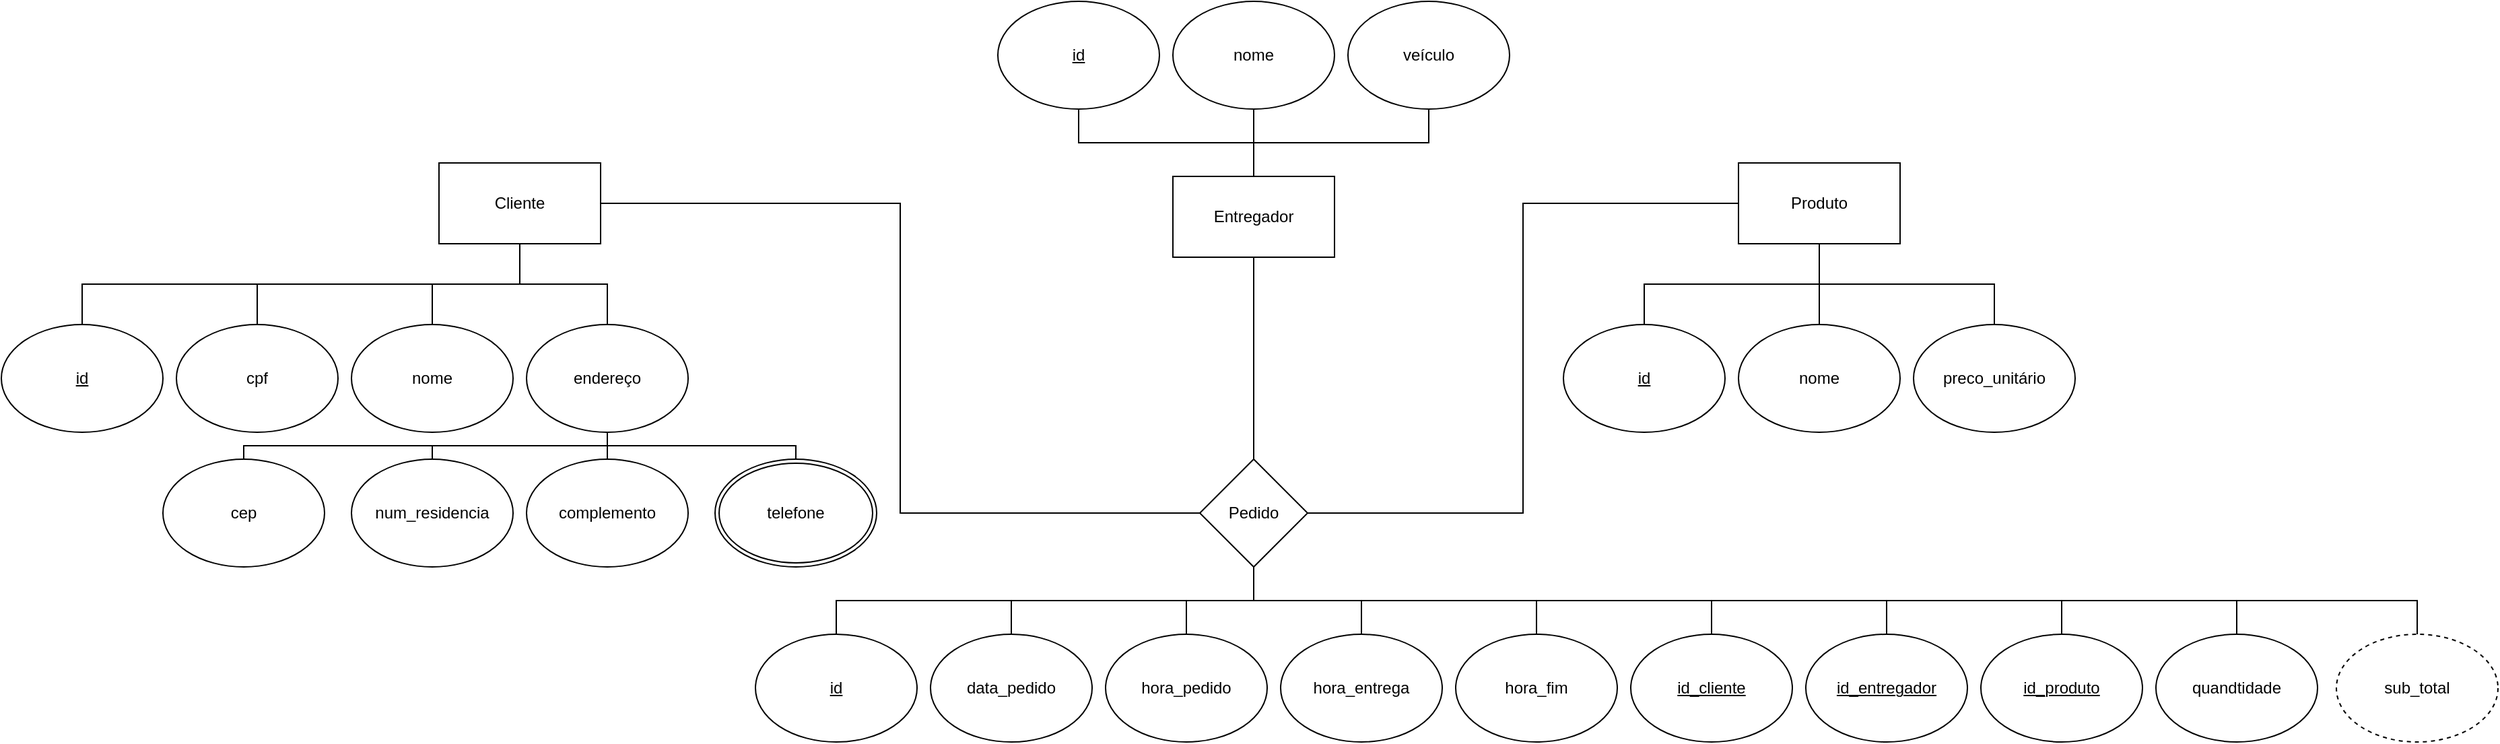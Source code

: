 <mxfile version="20.8.19" type="device"><diagram name="Página-1" id="NqKEcpaSjtECLzr3qSJj"><mxGraphModel dx="2827" dy="1793" grid="1" gridSize="10" guides="1" tooltips="1" connect="1" arrows="1" fold="1" page="1" pageScale="1" pageWidth="827" pageHeight="1169" math="0" shadow="0"><root><mxCell id="0"/><mxCell id="1" parent="0"/><mxCell id="M2HLLmRaKFUTByPCkAQB-1" style="edgeStyle=elbowEdgeStyle;rounded=0;orthogonalLoop=1;jettySize=auto;elbow=vertical;html=1;endArrow=none;endFill=0;" parent="1" source="M2HLLmRaKFUTByPCkAQB-5" target="M2HLLmRaKFUTByPCkAQB-8" edge="1"><mxGeometry relative="1" as="geometry"/></mxCell><mxCell id="M2HLLmRaKFUTByPCkAQB-2" style="edgeStyle=elbowEdgeStyle;rounded=0;orthogonalLoop=1;jettySize=auto;elbow=vertical;html=1;endArrow=none;endFill=0;" parent="1" source="M2HLLmRaKFUTByPCkAQB-5" target="M2HLLmRaKFUTByPCkAQB-7" edge="1"><mxGeometry relative="1" as="geometry"/></mxCell><mxCell id="M2HLLmRaKFUTByPCkAQB-3" style="edgeStyle=elbowEdgeStyle;rounded=0;orthogonalLoop=1;jettySize=auto;elbow=vertical;html=1;endArrow=none;endFill=0;" parent="1" source="M2HLLmRaKFUTByPCkAQB-5" target="M2HLLmRaKFUTByPCkAQB-6" edge="1"><mxGeometry relative="1" as="geometry"/></mxCell><mxCell id="lgB5DzGQ2vw8VrewX8n--13" style="edgeStyle=elbowEdgeStyle;rounded=0;orthogonalLoop=1;jettySize=auto;elbow=vertical;html=1;endArrow=none;endFill=0;" edge="1" parent="1" source="M2HLLmRaKFUTByPCkAQB-5" target="lgB5DzGQ2vw8VrewX8n--12"><mxGeometry relative="1" as="geometry"/></mxCell><mxCell id="lgB5DzGQ2vw8VrewX8n--23" style="edgeStyle=orthogonalEdgeStyle;rounded=0;orthogonalLoop=1;jettySize=auto;html=1;entryX=0;entryY=0.5;entryDx=0;entryDy=0;endArrow=none;endFill=0;elbow=vertical;" edge="1" parent="1" source="M2HLLmRaKFUTByPCkAQB-5" target="lgB5DzGQ2vw8VrewX8n--9"><mxGeometry relative="1" as="geometry"/></mxCell><mxCell id="M2HLLmRaKFUTByPCkAQB-5" value="Cliente" style="rounded=0;whiteSpace=wrap;html=1;" parent="1" vertex="1"><mxGeometry x="-1115" y="50" width="120" height="60" as="geometry"/></mxCell><mxCell id="M2HLLmRaKFUTByPCkAQB-6" value="nome" style="ellipse;whiteSpace=wrap;html=1;" parent="1" vertex="1"><mxGeometry x="-1180" y="170" width="120" height="80" as="geometry"/></mxCell><mxCell id="M2HLLmRaKFUTByPCkAQB-7" value="cpf" style="ellipse;whiteSpace=wrap;html=1;" parent="1" vertex="1"><mxGeometry x="-1310" y="170" width="120" height="80" as="geometry"/></mxCell><mxCell id="M2HLLmRaKFUTByPCkAQB-8" value="&lt;u&gt;id&lt;/u&gt;" style="ellipse;whiteSpace=wrap;html=1;" parent="1" vertex="1"><mxGeometry x="-1440" y="170" width="120" height="80" as="geometry"/></mxCell><mxCell id="M2HLLmRaKFUTByPCkAQB-9" value="telefone" style="ellipse;shape=doubleEllipse;margin=3;whiteSpace=wrap;html=1;align=center;" parent="1" vertex="1"><mxGeometry x="-910" y="270" width="120" height="80" as="geometry"/></mxCell><mxCell id="M2HLLmRaKFUTByPCkAQB-12" value="cep" style="ellipse;whiteSpace=wrap;html=1;" parent="1" vertex="1"><mxGeometry x="-1320" y="270" width="120" height="80" as="geometry"/></mxCell><mxCell id="M2HLLmRaKFUTByPCkAQB-13" value="num_residencia" style="ellipse;whiteSpace=wrap;html=1;" parent="1" vertex="1"><mxGeometry x="-1180" y="270" width="120" height="80" as="geometry"/></mxCell><mxCell id="M2HLLmRaKFUTByPCkAQB-14" value="complemento" style="ellipse;whiteSpace=wrap;html=1;" parent="1" vertex="1"><mxGeometry x="-1050" y="270" width="120" height="80" as="geometry"/></mxCell><mxCell id="lgB5DzGQ2vw8VrewX8n--5" style="edgeStyle=elbowEdgeStyle;rounded=0;orthogonalLoop=1;jettySize=auto;elbow=vertical;html=1;endArrow=none;endFill=0;" edge="1" parent="1" source="lgB5DzGQ2vw8VrewX8n--1" target="lgB5DzGQ2vw8VrewX8n--4"><mxGeometry relative="1" as="geometry"/></mxCell><mxCell id="lgB5DzGQ2vw8VrewX8n--6" style="edgeStyle=elbowEdgeStyle;rounded=0;orthogonalLoop=1;jettySize=auto;elbow=vertical;html=1;endArrow=none;endFill=0;" edge="1" parent="1" source="lgB5DzGQ2vw8VrewX8n--1" target="lgB5DzGQ2vw8VrewX8n--2"><mxGeometry relative="1" as="geometry"/></mxCell><mxCell id="lgB5DzGQ2vw8VrewX8n--7" style="edgeStyle=elbowEdgeStyle;rounded=0;orthogonalLoop=1;jettySize=auto;elbow=vertical;html=1;endArrow=none;endFill=0;" edge="1" parent="1" source="lgB5DzGQ2vw8VrewX8n--1" target="lgB5DzGQ2vw8VrewX8n--3"><mxGeometry relative="1" as="geometry"/></mxCell><mxCell id="lgB5DzGQ2vw8VrewX8n--24" style="edgeStyle=orthogonalEdgeStyle;rounded=0;orthogonalLoop=1;jettySize=auto;html=1;entryX=1;entryY=0.5;entryDx=0;entryDy=0;endArrow=none;endFill=0;elbow=vertical;" edge="1" parent="1" source="lgB5DzGQ2vw8VrewX8n--1" target="lgB5DzGQ2vw8VrewX8n--9"><mxGeometry relative="1" as="geometry"/></mxCell><mxCell id="lgB5DzGQ2vw8VrewX8n--1" value="Produto" style="rounded=0;whiteSpace=wrap;html=1;" vertex="1" parent="1"><mxGeometry x="-150" y="50" width="120" height="60" as="geometry"/></mxCell><mxCell id="lgB5DzGQ2vw8VrewX8n--2" value="preco_unitário" style="ellipse;whiteSpace=wrap;html=1;" vertex="1" parent="1"><mxGeometry x="-20" y="170" width="120" height="80" as="geometry"/></mxCell><mxCell id="lgB5DzGQ2vw8VrewX8n--3" value="nome" style="ellipse;whiteSpace=wrap;html=1;" vertex="1" parent="1"><mxGeometry x="-150" y="170" width="120" height="80" as="geometry"/></mxCell><mxCell id="lgB5DzGQ2vw8VrewX8n--4" value="&lt;u&gt;id&lt;/u&gt;" style="ellipse;whiteSpace=wrap;html=1;" vertex="1" parent="1"><mxGeometry x="-280" y="170" width="120" height="80" as="geometry"/></mxCell><mxCell id="lgB5DzGQ2vw8VrewX8n--27" style="edgeStyle=orthogonalEdgeStyle;rounded=0;orthogonalLoop=1;jettySize=auto;html=1;endArrow=none;endFill=0;elbow=vertical;entryX=0.5;entryY=1;entryDx=0;entryDy=0;" edge="1" parent="1" source="lgB5DzGQ2vw8VrewX8n--9" target="lgB5DzGQ2vw8VrewX8n--26"><mxGeometry relative="1" as="geometry"><mxPoint x="-510" y="140" as="targetPoint"/></mxGeometry></mxCell><mxCell id="lgB5DzGQ2vw8VrewX8n--49" style="edgeStyle=elbowEdgeStyle;rounded=0;orthogonalLoop=1;jettySize=auto;elbow=vertical;html=1;endArrow=none;endFill=0;" edge="1" parent="1" source="lgB5DzGQ2vw8VrewX8n--9" target="lgB5DzGQ2vw8VrewX8n--38"><mxGeometry relative="1" as="geometry"/></mxCell><mxCell id="lgB5DzGQ2vw8VrewX8n--50" style="edgeStyle=elbowEdgeStyle;rounded=0;orthogonalLoop=1;jettySize=auto;elbow=vertical;html=1;endArrow=none;endFill=0;" edge="1" parent="1" source="lgB5DzGQ2vw8VrewX8n--9" target="lgB5DzGQ2vw8VrewX8n--37"><mxGeometry relative="1" as="geometry"/></mxCell><mxCell id="lgB5DzGQ2vw8VrewX8n--51" style="edgeStyle=elbowEdgeStyle;rounded=0;orthogonalLoop=1;jettySize=auto;elbow=vertical;html=1;endArrow=none;endFill=0;" edge="1" parent="1" source="lgB5DzGQ2vw8VrewX8n--9" target="lgB5DzGQ2vw8VrewX8n--36"><mxGeometry relative="1" as="geometry"/></mxCell><mxCell id="lgB5DzGQ2vw8VrewX8n--52" style="edgeStyle=elbowEdgeStyle;rounded=0;orthogonalLoop=1;jettySize=auto;elbow=vertical;html=1;endArrow=none;endFill=0;" edge="1" parent="1" source="lgB5DzGQ2vw8VrewX8n--9" target="lgB5DzGQ2vw8VrewX8n--41"><mxGeometry relative="1" as="geometry"/></mxCell><mxCell id="lgB5DzGQ2vw8VrewX8n--53" style="edgeStyle=elbowEdgeStyle;rounded=0;orthogonalLoop=1;jettySize=auto;elbow=vertical;html=1;endArrow=none;endFill=0;" edge="1" parent="1" source="lgB5DzGQ2vw8VrewX8n--9" target="lgB5DzGQ2vw8VrewX8n--40"><mxGeometry relative="1" as="geometry"/></mxCell><mxCell id="lgB5DzGQ2vw8VrewX8n--54" style="edgeStyle=elbowEdgeStyle;rounded=0;orthogonalLoop=1;jettySize=auto;elbow=vertical;html=1;endArrow=none;endFill=0;" edge="1" parent="1" source="lgB5DzGQ2vw8VrewX8n--9" target="lgB5DzGQ2vw8VrewX8n--39"><mxGeometry relative="1" as="geometry"/></mxCell><mxCell id="lgB5DzGQ2vw8VrewX8n--55" style="edgeStyle=elbowEdgeStyle;rounded=0;orthogonalLoop=1;jettySize=auto;elbow=vertical;html=1;endArrow=none;endFill=0;" edge="1" parent="1" source="lgB5DzGQ2vw8VrewX8n--9" target="lgB5DzGQ2vw8VrewX8n--47"><mxGeometry relative="1" as="geometry"/></mxCell><mxCell id="lgB5DzGQ2vw8VrewX8n--56" style="edgeStyle=elbowEdgeStyle;rounded=0;orthogonalLoop=1;jettySize=auto;elbow=vertical;html=1;endArrow=none;endFill=0;" edge="1" parent="1" source="lgB5DzGQ2vw8VrewX8n--9" target="lgB5DzGQ2vw8VrewX8n--46"><mxGeometry relative="1" as="geometry"/></mxCell><mxCell id="lgB5DzGQ2vw8VrewX8n--57" style="edgeStyle=elbowEdgeStyle;rounded=0;orthogonalLoop=1;jettySize=auto;elbow=vertical;html=1;endArrow=none;endFill=0;" edge="1" parent="1" source="lgB5DzGQ2vw8VrewX8n--9" target="lgB5DzGQ2vw8VrewX8n--45"><mxGeometry relative="1" as="geometry"/></mxCell><mxCell id="lgB5DzGQ2vw8VrewX8n--58" style="edgeStyle=elbowEdgeStyle;rounded=0;orthogonalLoop=1;jettySize=auto;elbow=vertical;html=1;endArrow=none;endFill=0;" edge="1" parent="1" source="lgB5DzGQ2vw8VrewX8n--9" target="lgB5DzGQ2vw8VrewX8n--48"><mxGeometry relative="1" as="geometry"/></mxCell><mxCell id="lgB5DzGQ2vw8VrewX8n--9" value="Pedido" style="rhombus;whiteSpace=wrap;html=1;" vertex="1" parent="1"><mxGeometry x="-550" y="270" width="80" height="80" as="geometry"/></mxCell><mxCell id="lgB5DzGQ2vw8VrewX8n--18" style="edgeStyle=elbowEdgeStyle;rounded=0;orthogonalLoop=1;jettySize=auto;elbow=vertical;html=1;exitX=0.5;exitY=1;exitDx=0;exitDy=0;endArrow=none;endFill=0;" edge="1" parent="1" source="lgB5DzGQ2vw8VrewX8n--12" target="M2HLLmRaKFUTByPCkAQB-14"><mxGeometry relative="1" as="geometry"/></mxCell><mxCell id="lgB5DzGQ2vw8VrewX8n--19" style="edgeStyle=elbowEdgeStyle;rounded=0;orthogonalLoop=1;jettySize=auto;elbow=vertical;html=1;endArrow=none;endFill=0;" edge="1" parent="1" source="lgB5DzGQ2vw8VrewX8n--12" target="M2HLLmRaKFUTByPCkAQB-9"><mxGeometry relative="1" as="geometry"/></mxCell><mxCell id="lgB5DzGQ2vw8VrewX8n--21" style="edgeStyle=elbowEdgeStyle;rounded=0;orthogonalLoop=1;jettySize=auto;elbow=vertical;html=1;exitX=0.5;exitY=1;exitDx=0;exitDy=0;entryX=0.5;entryY=0;entryDx=0;entryDy=0;endArrow=none;endFill=0;" edge="1" parent="1" source="lgB5DzGQ2vw8VrewX8n--12" target="M2HLLmRaKFUTByPCkAQB-13"><mxGeometry relative="1" as="geometry"/></mxCell><mxCell id="lgB5DzGQ2vw8VrewX8n--22" style="edgeStyle=elbowEdgeStyle;rounded=0;orthogonalLoop=1;jettySize=auto;elbow=vertical;html=1;exitX=0.5;exitY=1;exitDx=0;exitDy=0;endArrow=none;endFill=0;" edge="1" parent="1" source="lgB5DzGQ2vw8VrewX8n--12" target="M2HLLmRaKFUTByPCkAQB-12"><mxGeometry relative="1" as="geometry"/></mxCell><mxCell id="lgB5DzGQ2vw8VrewX8n--12" value="endereço" style="ellipse;whiteSpace=wrap;html=1;" vertex="1" parent="1"><mxGeometry x="-1050" y="170" width="120" height="80" as="geometry"/></mxCell><mxCell id="lgB5DzGQ2vw8VrewX8n--31" style="edgeStyle=orthogonalEdgeStyle;rounded=0;orthogonalLoop=1;jettySize=auto;html=1;entryX=0.5;entryY=1;entryDx=0;entryDy=0;endArrow=none;endFill=0;elbow=vertical;" edge="1" parent="1" source="lgB5DzGQ2vw8VrewX8n--26" target="lgB5DzGQ2vw8VrewX8n--29"><mxGeometry relative="1" as="geometry"/></mxCell><mxCell id="lgB5DzGQ2vw8VrewX8n--32" style="edgeStyle=elbowEdgeStyle;rounded=0;orthogonalLoop=1;jettySize=auto;elbow=vertical;html=1;endArrow=none;endFill=0;" edge="1" parent="1" source="lgB5DzGQ2vw8VrewX8n--26" target="lgB5DzGQ2vw8VrewX8n--30"><mxGeometry relative="1" as="geometry"/></mxCell><mxCell id="lgB5DzGQ2vw8VrewX8n--33" style="edgeStyle=elbowEdgeStyle;rounded=0;orthogonalLoop=1;jettySize=auto;elbow=vertical;html=1;endArrow=none;endFill=0;" edge="1" parent="1" source="lgB5DzGQ2vw8VrewX8n--26" target="lgB5DzGQ2vw8VrewX8n--28"><mxGeometry relative="1" as="geometry"/></mxCell><mxCell id="lgB5DzGQ2vw8VrewX8n--26" value="Entregador" style="rounded=0;whiteSpace=wrap;html=1;" vertex="1" parent="1"><mxGeometry x="-570" y="60" width="120" height="60" as="geometry"/></mxCell><mxCell id="lgB5DzGQ2vw8VrewX8n--28" value="veículo" style="ellipse;whiteSpace=wrap;html=1;" vertex="1" parent="1"><mxGeometry x="-440" y="-70" width="120" height="80" as="geometry"/></mxCell><mxCell id="lgB5DzGQ2vw8VrewX8n--29" value="nome" style="ellipse;whiteSpace=wrap;html=1;" vertex="1" parent="1"><mxGeometry x="-570" y="-70" width="120" height="80" as="geometry"/></mxCell><mxCell id="lgB5DzGQ2vw8VrewX8n--30" value="&lt;u&gt;id&lt;/u&gt;" style="ellipse;whiteSpace=wrap;html=1;" vertex="1" parent="1"><mxGeometry x="-700" y="-70" width="120" height="80" as="geometry"/></mxCell><mxCell id="lgB5DzGQ2vw8VrewX8n--36" value="hora_pedido" style="ellipse;whiteSpace=wrap;html=1;" vertex="1" parent="1"><mxGeometry x="-620" y="400" width="120" height="80" as="geometry"/></mxCell><mxCell id="lgB5DzGQ2vw8VrewX8n--37" value="data_pedido" style="ellipse;whiteSpace=wrap;html=1;" vertex="1" parent="1"><mxGeometry x="-750" y="400" width="120" height="80" as="geometry"/></mxCell><mxCell id="lgB5DzGQ2vw8VrewX8n--38" value="&lt;u&gt;id&lt;/u&gt;" style="ellipse;whiteSpace=wrap;html=1;" vertex="1" parent="1"><mxGeometry x="-880" y="400" width="120" height="80" as="geometry"/></mxCell><mxCell id="lgB5DzGQ2vw8VrewX8n--39" value="&lt;u&gt;id_cliente&lt;/u&gt;" style="ellipse;whiteSpace=wrap;html=1;" vertex="1" parent="1"><mxGeometry x="-230" y="400" width="120" height="80" as="geometry"/></mxCell><mxCell id="lgB5DzGQ2vw8VrewX8n--40" value="hora_fim" style="ellipse;whiteSpace=wrap;html=1;" vertex="1" parent="1"><mxGeometry x="-360" y="400" width="120" height="80" as="geometry"/></mxCell><mxCell id="lgB5DzGQ2vw8VrewX8n--41" value="hora_entrega" style="ellipse;whiteSpace=wrap;html=1;" vertex="1" parent="1"><mxGeometry x="-490" y="400" width="120" height="80" as="geometry"/></mxCell><mxCell id="lgB5DzGQ2vw8VrewX8n--45" value="quandtidade" style="ellipse;whiteSpace=wrap;html=1;" vertex="1" parent="1"><mxGeometry x="160" y="400" width="120" height="80" as="geometry"/></mxCell><mxCell id="lgB5DzGQ2vw8VrewX8n--46" value="&lt;u&gt;id_produto&lt;/u&gt;" style="ellipse;whiteSpace=wrap;html=1;" vertex="1" parent="1"><mxGeometry x="30" y="400" width="120" height="80" as="geometry"/></mxCell><mxCell id="lgB5DzGQ2vw8VrewX8n--47" value="&lt;u&gt;id_entregador&lt;/u&gt;" style="ellipse;whiteSpace=wrap;html=1;" vertex="1" parent="1"><mxGeometry x="-100" y="400" width="120" height="80" as="geometry"/></mxCell><mxCell id="lgB5DzGQ2vw8VrewX8n--48" value="sub_total" style="ellipse;whiteSpace=wrap;html=1;dashed=1;" vertex="1" parent="1"><mxGeometry x="294" y="400" width="120" height="80" as="geometry"/></mxCell></root></mxGraphModel></diagram></mxfile>
